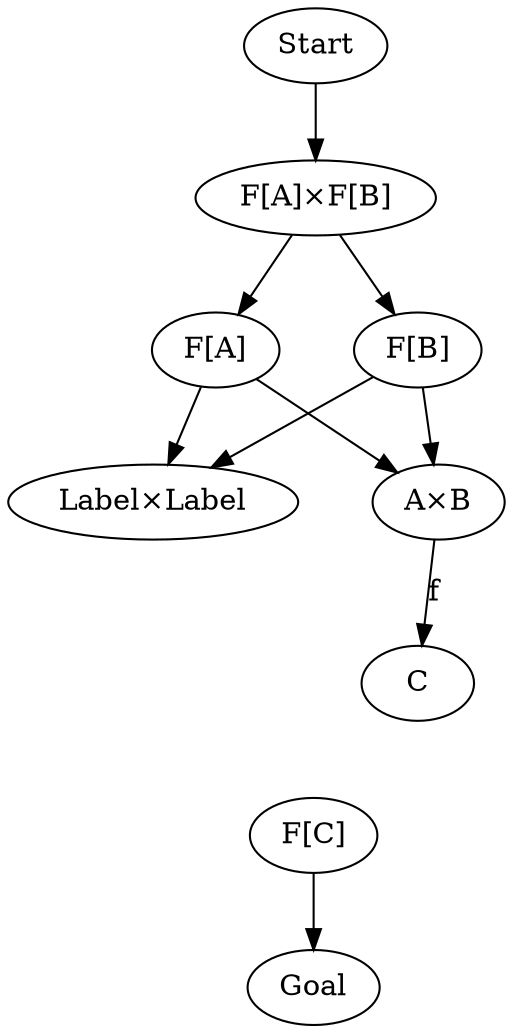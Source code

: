 digraph {
    Start[class="extremity"]
    Goal[class="extremity"]

    FAFB[label="F[A]×F[B]" class="start"]
    FA[label="F[A]"]
    FB[label="F[B]"]
    XX[label="Label×Label"]
    AB[label="A×B"]
    FC[label="F[C]" class="goal"]
    C
    X[label="Label" style="invis"]

    {
        rank=same
        FA -> FB[style="invis"]
    }

    {
        rank=same
        XX -> AB[style="invis"]
    }

        {
        rank=same
        X -> C[style="invis"]
    }

    FAFB -> FA
    FAFB -> FB
    FA -> XX
    FA -> AB
    FB -> XX
    FB -> AB
    XX -> X[label="combine" style="invis"]
    AB -> C[label="f"]
    X -> FC[style="invis"]
    C -> FC[style="invis"]

    Start -> FAFB[class="start"]
    FC -> Goal[class="goal"]
}
